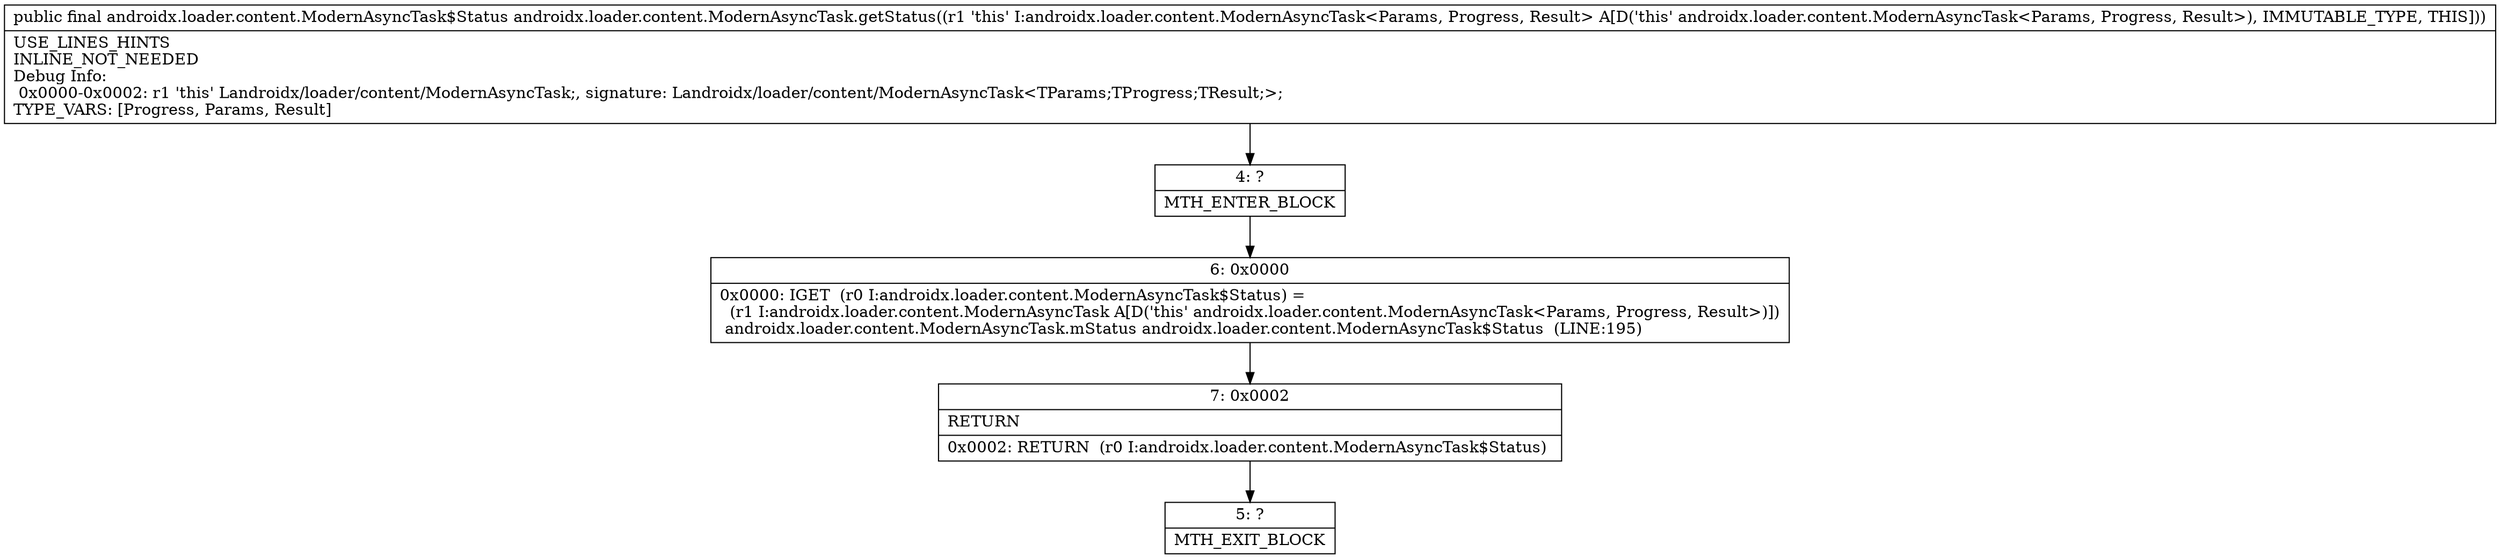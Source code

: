 digraph "CFG forandroidx.loader.content.ModernAsyncTask.getStatus()Landroidx\/loader\/content\/ModernAsyncTask$Status;" {
Node_4 [shape=record,label="{4\:\ ?|MTH_ENTER_BLOCK\l}"];
Node_6 [shape=record,label="{6\:\ 0x0000|0x0000: IGET  (r0 I:androidx.loader.content.ModernAsyncTask$Status) = \l  (r1 I:androidx.loader.content.ModernAsyncTask A[D('this' androidx.loader.content.ModernAsyncTask\<Params, Progress, Result\>)])\l androidx.loader.content.ModernAsyncTask.mStatus androidx.loader.content.ModernAsyncTask$Status  (LINE:195)\l}"];
Node_7 [shape=record,label="{7\:\ 0x0002|RETURN\l|0x0002: RETURN  (r0 I:androidx.loader.content.ModernAsyncTask$Status) \l}"];
Node_5 [shape=record,label="{5\:\ ?|MTH_EXIT_BLOCK\l}"];
MethodNode[shape=record,label="{public final androidx.loader.content.ModernAsyncTask$Status androidx.loader.content.ModernAsyncTask.getStatus((r1 'this' I:androidx.loader.content.ModernAsyncTask\<Params, Progress, Result\> A[D('this' androidx.loader.content.ModernAsyncTask\<Params, Progress, Result\>), IMMUTABLE_TYPE, THIS]))  | USE_LINES_HINTS\lINLINE_NOT_NEEDED\lDebug Info:\l  0x0000\-0x0002: r1 'this' Landroidx\/loader\/content\/ModernAsyncTask;, signature: Landroidx\/loader\/content\/ModernAsyncTask\<TParams;TProgress;TResult;\>;\lTYPE_VARS: [Progress, Params, Result]\l}"];
MethodNode -> Node_4;Node_4 -> Node_6;
Node_6 -> Node_7;
Node_7 -> Node_5;
}

